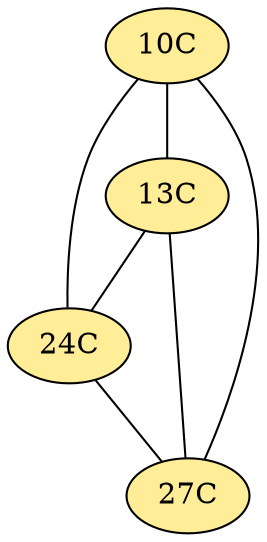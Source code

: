 // The Round Table
graph {
	"10C" [fillcolor="#FFED97" style=radial]
	"13C" [fillcolor="#FFED97" style=radial]
	"10C" -- "13C" [penwidth=1]
	"10C" [fillcolor="#FFED97" style=radial]
	"24C" [fillcolor="#FFED97" style=radial]
	"10C" -- "24C" [penwidth=1]
	"10C" [fillcolor="#FFED97" style=radial]
	"27C" [fillcolor="#FFED97" style=radial]
	"10C" -- "27C" [penwidth=1]
	"13C" [fillcolor="#FFED97" style=radial]
	"24C" [fillcolor="#FFED97" style=radial]
	"13C" -- "24C" [penwidth=1]
	"13C" [fillcolor="#FFED97" style=radial]
	"27C" [fillcolor="#FFED97" style=radial]
	"13C" -- "27C" [penwidth=1]
	"24C" [fillcolor="#FFED97" style=radial]
	"27C" [fillcolor="#FFED97" style=radial]
	"24C" -- "27C" [penwidth=1]
}
